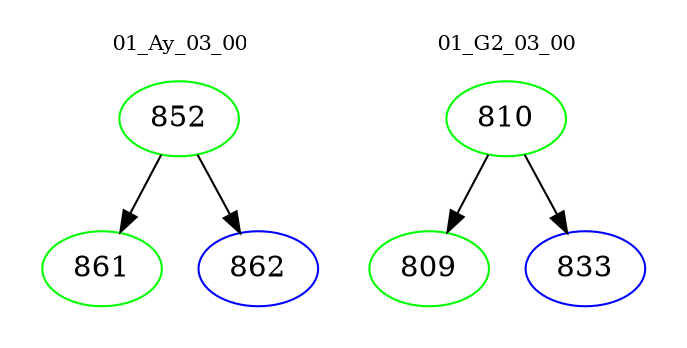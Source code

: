 digraph{
subgraph cluster_0 {
color = white
label = "01_Ay_03_00";
fontsize=10;
T0_852 [label="852", color="green"]
T0_852 -> T0_861 [color="black"]
T0_861 [label="861", color="green"]
T0_852 -> T0_862 [color="black"]
T0_862 [label="862", color="blue"]
}
subgraph cluster_1 {
color = white
label = "01_G2_03_00";
fontsize=10;
T1_810 [label="810", color="green"]
T1_810 -> T1_809 [color="black"]
T1_809 [label="809", color="green"]
T1_810 -> T1_833 [color="black"]
T1_833 [label="833", color="blue"]
}
}
